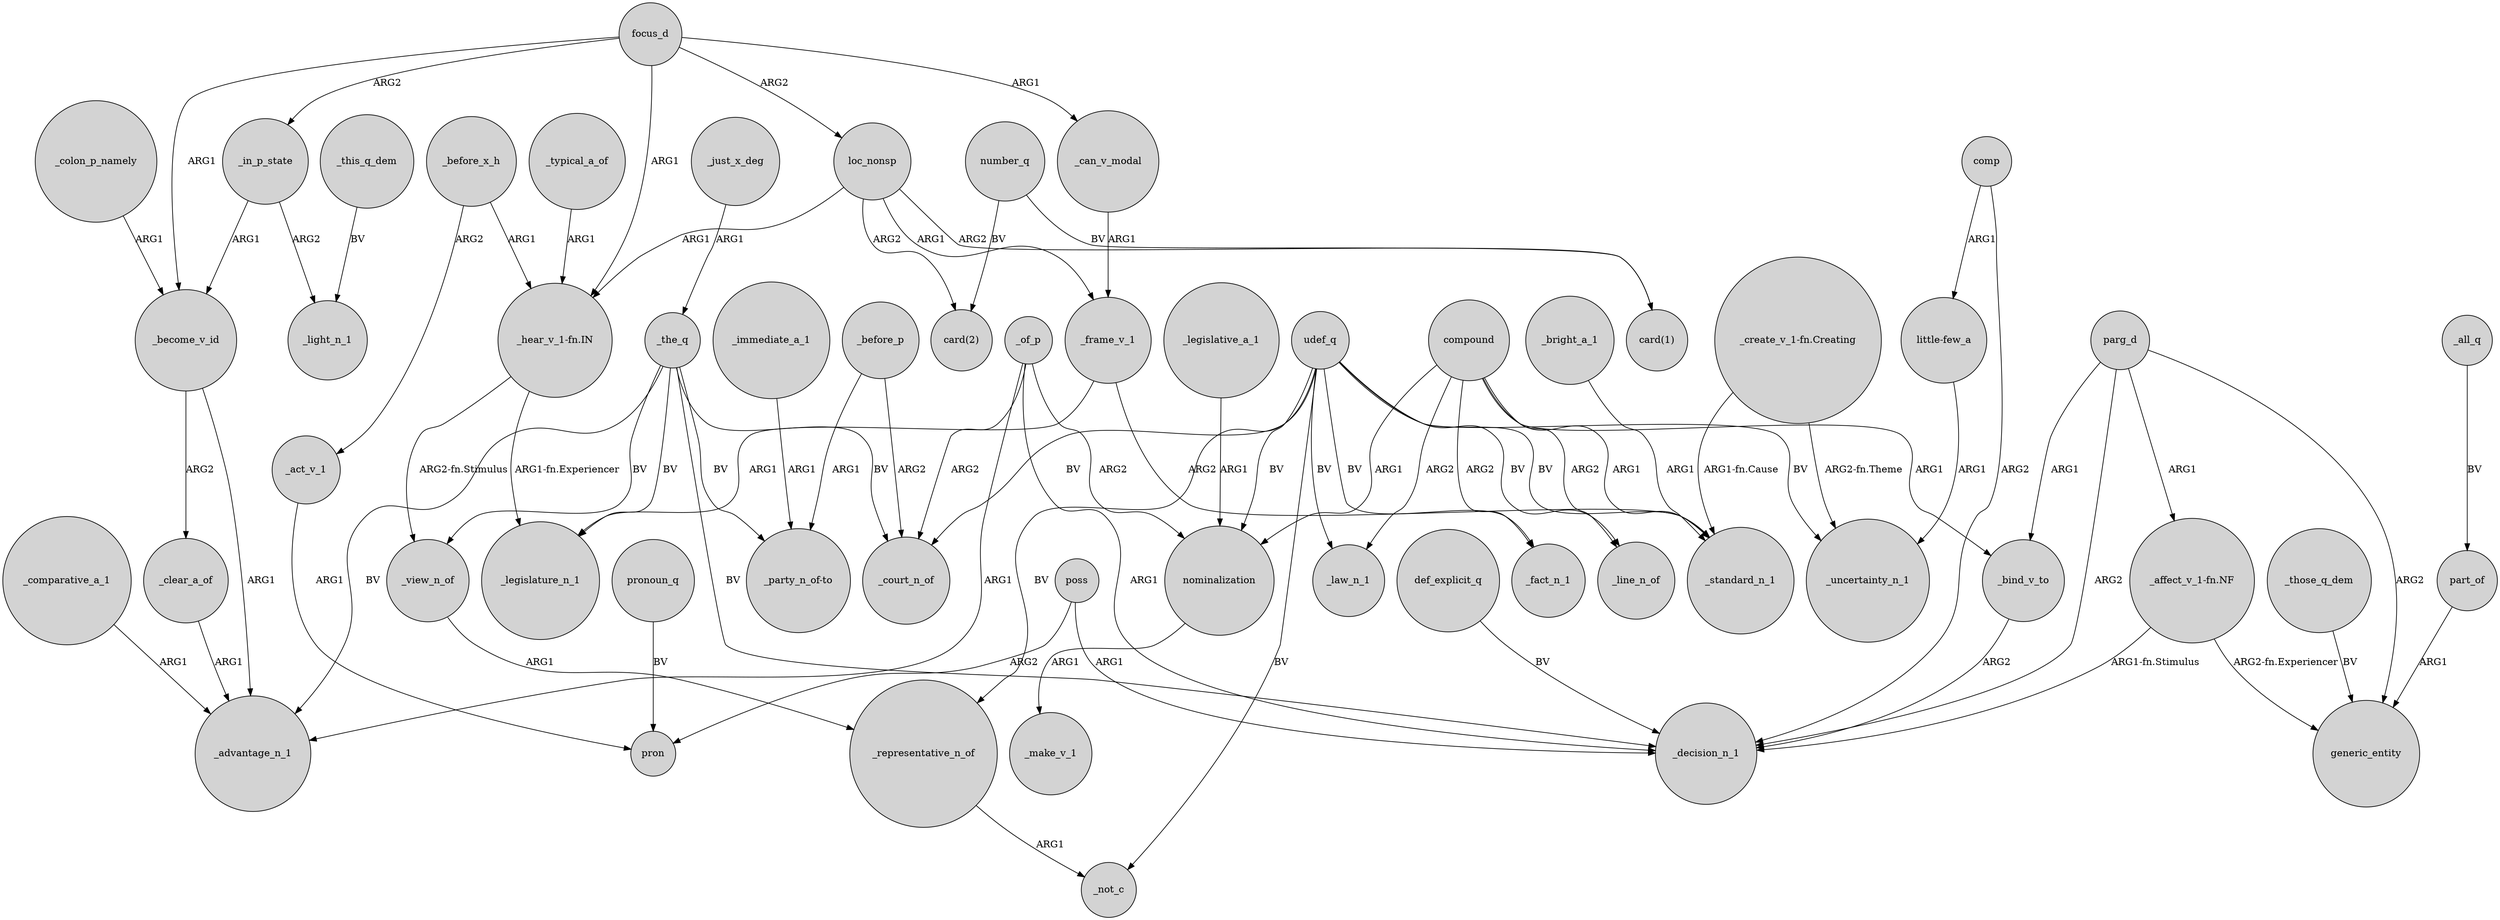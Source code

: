 digraph {
	node [shape=circle style=filled]
	_of_p -> _advantage_n_1 [label=ARG1]
	_legislative_a_1 -> nominalization [label=ARG1]
	_all_q -> part_of [label=BV]
	_comparative_a_1 -> _advantage_n_1 [label=ARG1]
	udef_q -> _court_n_of [label=BV]
	"_hear_v_1-fn.IN" -> _legislature_n_1 [label="ARG1-fn.Experiencer"]
	udef_q -> _law_n_1 [label=BV]
	"_affect_v_1-fn.NF" -> generic_entity [label="ARG2-fn.Experiencer"]
	udef_q -> _uncertainty_n_1 [label=BV]
	_in_p_state -> _become_v_id [label=ARG1]
	focus_d -> _become_v_id [label=ARG1]
	pronoun_q -> pron [label=BV]
	_act_v_1 -> pron [label=ARG1]
	loc_nonsp -> "_hear_v_1-fn.IN" [label=ARG1]
	_in_p_state -> _light_n_1 [label=ARG2]
	udef_q -> nominalization [label=BV]
	_frame_v_1 -> _legislature_n_1 [label=ARG1]
	udef_q -> _not_c [label=BV]
	_this_q_dem -> _light_n_1 [label=BV]
	compound -> _line_n_of [label=ARG2]
	focus_d -> loc_nonsp [label=ARG2]
	_before_p -> "_party_n_of-to" [label=ARG1]
	_before_x_h -> "_hear_v_1-fn.IN" [label=ARG1]
	loc_nonsp -> "card(1)" [label=ARG2]
	"_create_v_1-fn.Creating" -> _standard_n_1 [label="ARG1-fn.Cause"]
	parg_d -> _decision_n_1 [label=ARG2]
	focus_d -> _in_p_state [label=ARG2]
	"_create_v_1-fn.Creating" -> _uncertainty_n_1 [label="ARG2-fn.Theme"]
	_the_q -> _advantage_n_1 [label=BV]
	compound -> _bind_v_to [label=ARG1]
	"_affect_v_1-fn.NF" -> _decision_n_1 [label="ARG1-fn.Stimulus"]
	udef_q -> _representative_n_of [label=BV]
	focus_d -> "_hear_v_1-fn.IN" [label=ARG1]
	loc_nonsp -> "card(2)" [label=ARG2]
	compound -> _fact_n_1 [label=ARG2]
	part_of -> generic_entity [label=ARG1]
	udef_q -> _fact_n_1 [label=BV]
	_become_v_id -> _clear_a_of [label=ARG2]
	_the_q -> _view_n_of [label=BV]
	_just_x_deg -> _the_q [label=ARG1]
	_typical_a_of -> "_hear_v_1-fn.IN" [label=ARG1]
	_of_p -> nominalization [label=ARG2]
	udef_q -> _line_n_of [label=BV]
	_representative_n_of -> _not_c [label=ARG1]
	number_q -> "card(1)" [label=BV]
	_bind_v_to -> _decision_n_1 [label=ARG2]
	_of_p -> _decision_n_1 [label=ARG1]
	udef_q -> _standard_n_1 [label=BV]
	comp -> _decision_n_1 [label=ARG2]
	compound -> _law_n_1 [label=ARG2]
	parg_d -> _bind_v_to [label=ARG1]
	parg_d -> generic_entity [label=ARG2]
	_immediate_a_1 -> "_party_n_of-to" [label=ARG1]
	_the_q -> _legislature_n_1 [label=BV]
	_the_q -> _decision_n_1 [label=BV]
	_view_n_of -> _representative_n_of [label=ARG1]
	_can_v_modal -> _frame_v_1 [label=ARG1]
	_frame_v_1 -> _standard_n_1 [label=ARG2]
	parg_d -> "_affect_v_1-fn.NF" [label=ARG1]
	def_explicit_q -> _decision_n_1 [label=BV]
	_become_v_id -> _advantage_n_1 [label=ARG1]
	_before_x_h -> _act_v_1 [label=ARG2]
	_bright_a_1 -> _standard_n_1 [label=ARG1]
	compound -> _standard_n_1 [label=ARG1]
	compound -> nominalization [label=ARG1]
	"_hear_v_1-fn.IN" -> _view_n_of [label="ARG2-fn.Stimulus"]
	poss -> pron [label=ARG2]
	_the_q -> _court_n_of [label=BV]
	nominalization -> _make_v_1 [label=ARG1]
	_clear_a_of -> _advantage_n_1 [label=ARG1]
	_before_p -> _court_n_of [label=ARG2]
	"little-few_a" -> _uncertainty_n_1 [label=ARG1]
	poss -> _decision_n_1 [label=ARG1]
	loc_nonsp -> _frame_v_1 [label=ARG1]
	comp -> "little-few_a" [label=ARG1]
	_of_p -> _court_n_of [label=ARG2]
	focus_d -> _can_v_modal [label=ARG1]
	_colon_p_namely -> _become_v_id [label=ARG1]
	number_q -> "card(2)" [label=BV]
	_the_q -> "_party_n_of-to" [label=BV]
	_those_q_dem -> generic_entity [label=BV]
}
